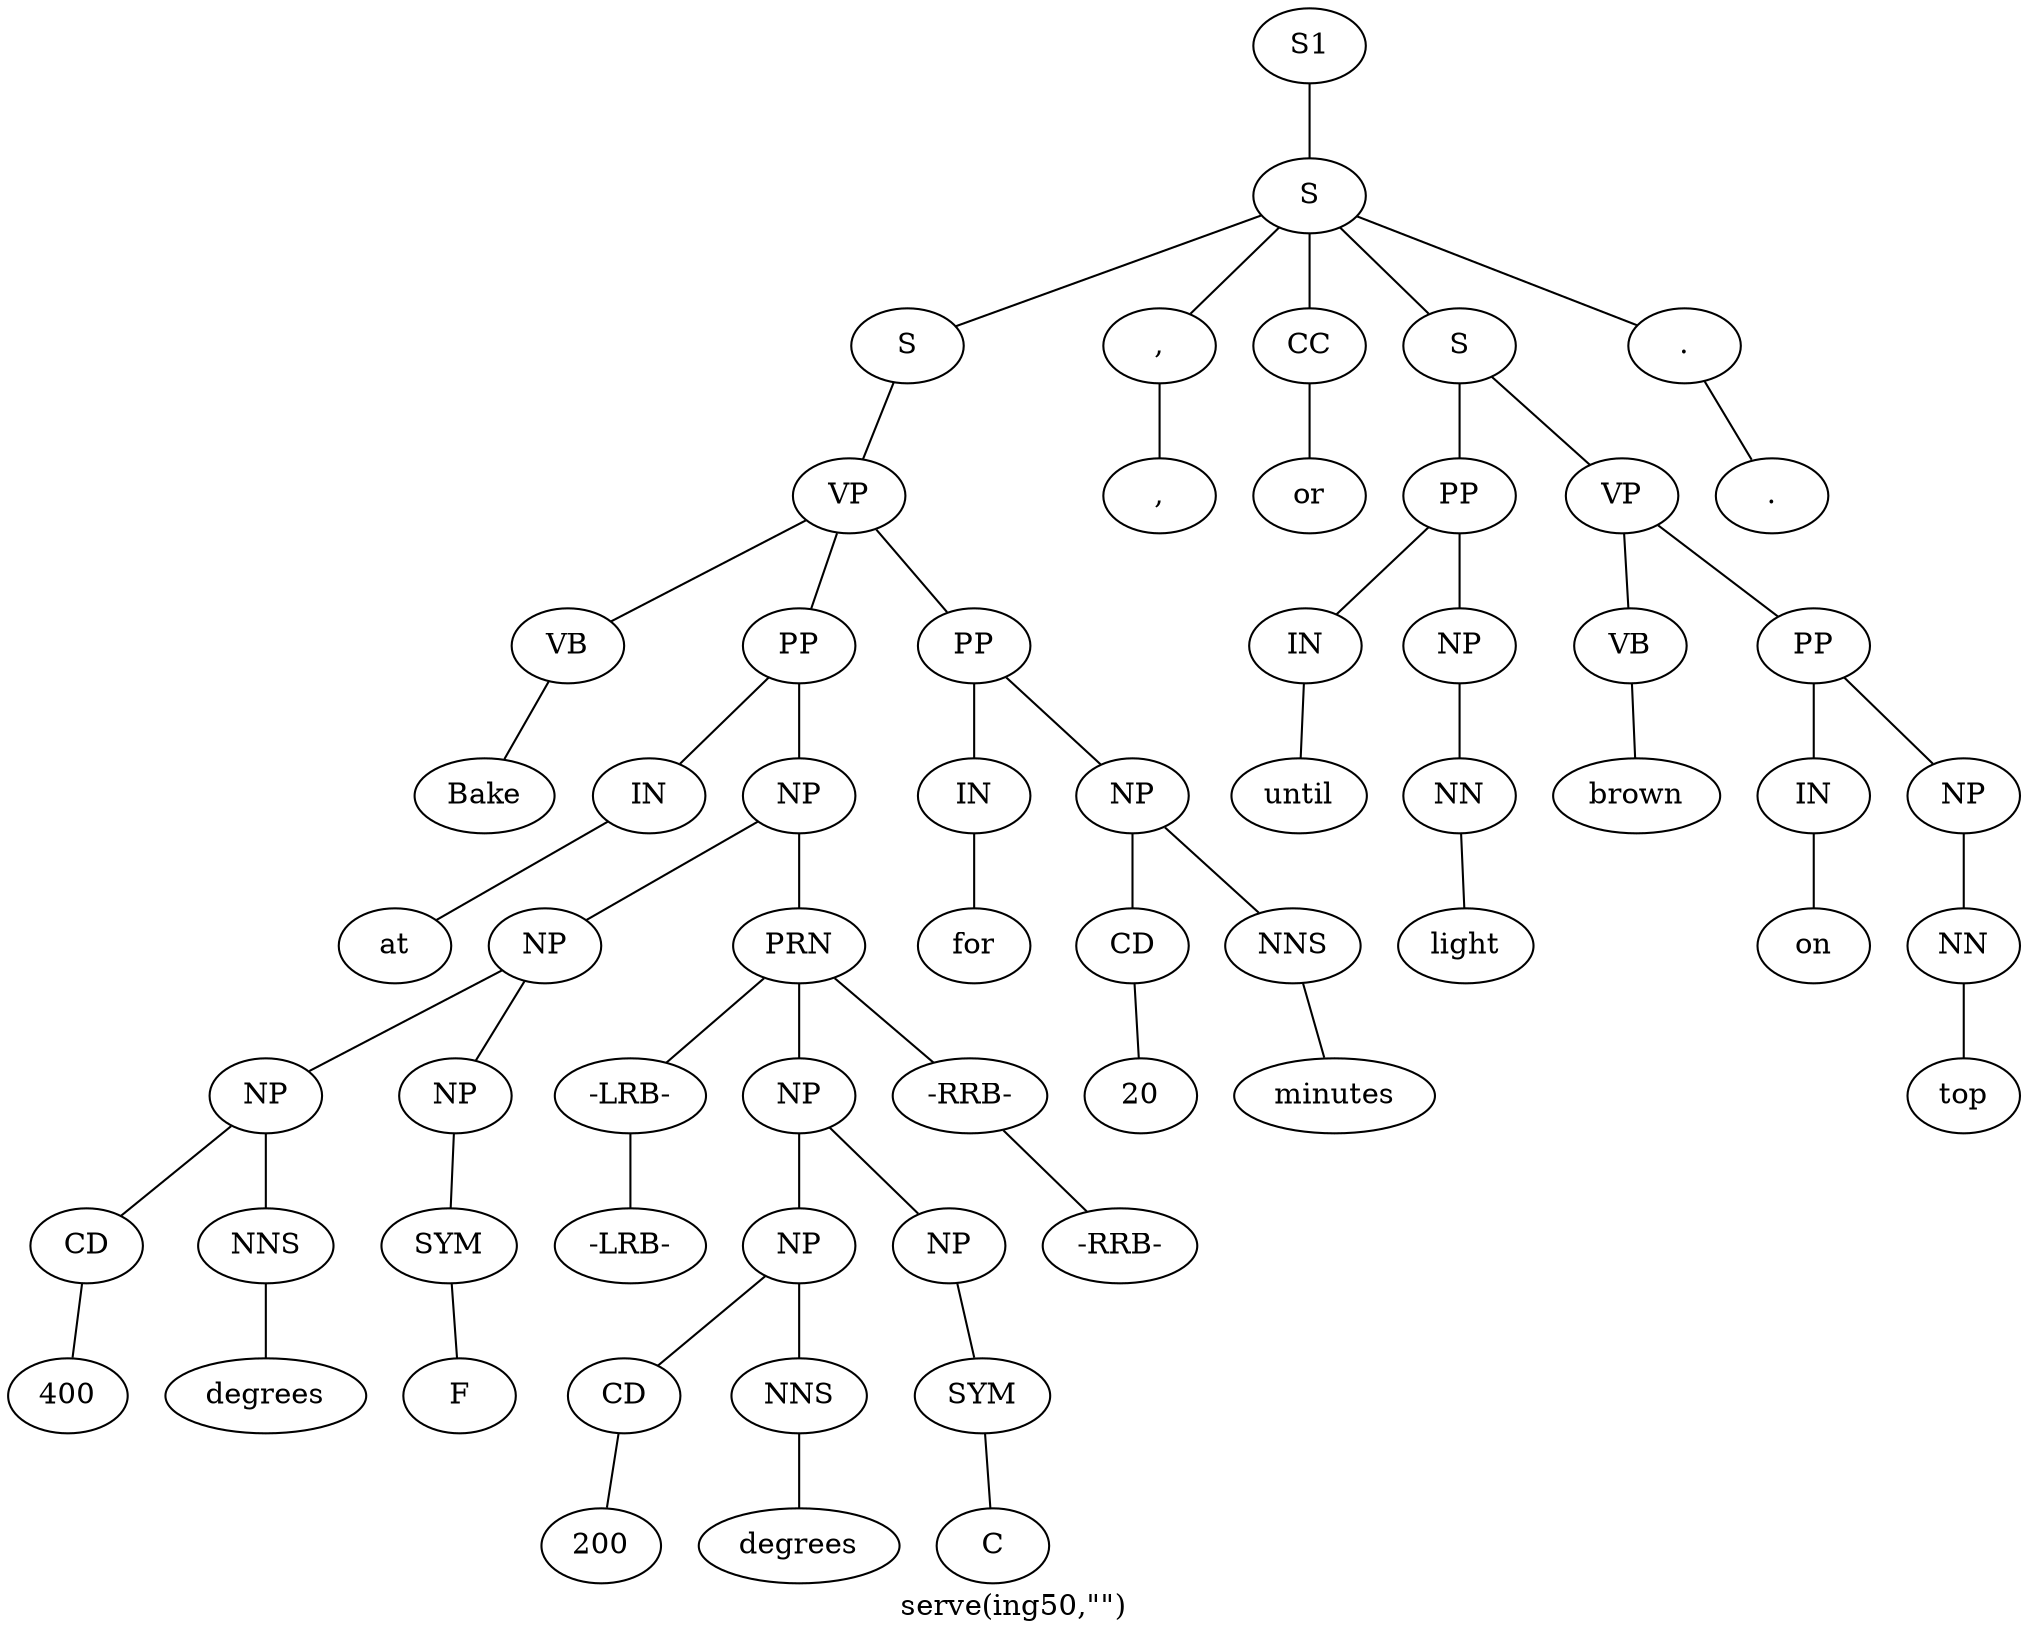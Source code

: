 graph SyntaxGraph {
	label = "serve(ing50,\"\")";
	Node0 [label="S1"];
	Node1 [label="S"];
	Node2 [label="S"];
	Node3 [label="VP"];
	Node4 [label="VB"];
	Node5 [label="Bake"];
	Node6 [label="PP"];
	Node7 [label="IN"];
	Node8 [label="at"];
	Node9 [label="NP"];
	Node10 [label="NP"];
	Node11 [label="NP"];
	Node12 [label="CD"];
	Node13 [label="400"];
	Node14 [label="NNS"];
	Node15 [label="degrees"];
	Node16 [label="NP"];
	Node17 [label="SYM"];
	Node18 [label="F"];
	Node19 [label="PRN"];
	Node20 [label="-LRB-"];
	Node21 [label="-LRB-"];
	Node22 [label="NP"];
	Node23 [label="NP"];
	Node24 [label="CD"];
	Node25 [label="200"];
	Node26 [label="NNS"];
	Node27 [label="degrees"];
	Node28 [label="NP"];
	Node29 [label="SYM"];
	Node30 [label="C"];
	Node31 [label="-RRB-"];
	Node32 [label="-RRB-"];
	Node33 [label="PP"];
	Node34 [label="IN"];
	Node35 [label="for"];
	Node36 [label="NP"];
	Node37 [label="CD"];
	Node38 [label="20"];
	Node39 [label="NNS"];
	Node40 [label="minutes"];
	Node41 [label=","];
	Node42 [label=","];
	Node43 [label="CC"];
	Node44 [label="or"];
	Node45 [label="S"];
	Node46 [label="PP"];
	Node47 [label="IN"];
	Node48 [label="until"];
	Node49 [label="NP"];
	Node50 [label="NN"];
	Node51 [label="light"];
	Node52 [label="VP"];
	Node53 [label="VB"];
	Node54 [label="brown"];
	Node55 [label="PP"];
	Node56 [label="IN"];
	Node57 [label="on"];
	Node58 [label="NP"];
	Node59 [label="NN"];
	Node60 [label="top"];
	Node61 [label="."];
	Node62 [label="."];

	Node0 -- Node1;
	Node1 -- Node2;
	Node1 -- Node41;
	Node1 -- Node43;
	Node1 -- Node45;
	Node1 -- Node61;
	Node2 -- Node3;
	Node3 -- Node4;
	Node3 -- Node6;
	Node3 -- Node33;
	Node4 -- Node5;
	Node6 -- Node7;
	Node6 -- Node9;
	Node7 -- Node8;
	Node9 -- Node10;
	Node9 -- Node19;
	Node10 -- Node11;
	Node10 -- Node16;
	Node11 -- Node12;
	Node11 -- Node14;
	Node12 -- Node13;
	Node14 -- Node15;
	Node16 -- Node17;
	Node17 -- Node18;
	Node19 -- Node20;
	Node19 -- Node22;
	Node19 -- Node31;
	Node20 -- Node21;
	Node22 -- Node23;
	Node22 -- Node28;
	Node23 -- Node24;
	Node23 -- Node26;
	Node24 -- Node25;
	Node26 -- Node27;
	Node28 -- Node29;
	Node29 -- Node30;
	Node31 -- Node32;
	Node33 -- Node34;
	Node33 -- Node36;
	Node34 -- Node35;
	Node36 -- Node37;
	Node36 -- Node39;
	Node37 -- Node38;
	Node39 -- Node40;
	Node41 -- Node42;
	Node43 -- Node44;
	Node45 -- Node46;
	Node45 -- Node52;
	Node46 -- Node47;
	Node46 -- Node49;
	Node47 -- Node48;
	Node49 -- Node50;
	Node50 -- Node51;
	Node52 -- Node53;
	Node52 -- Node55;
	Node53 -- Node54;
	Node55 -- Node56;
	Node55 -- Node58;
	Node56 -- Node57;
	Node58 -- Node59;
	Node59 -- Node60;
	Node61 -- Node62;
}
